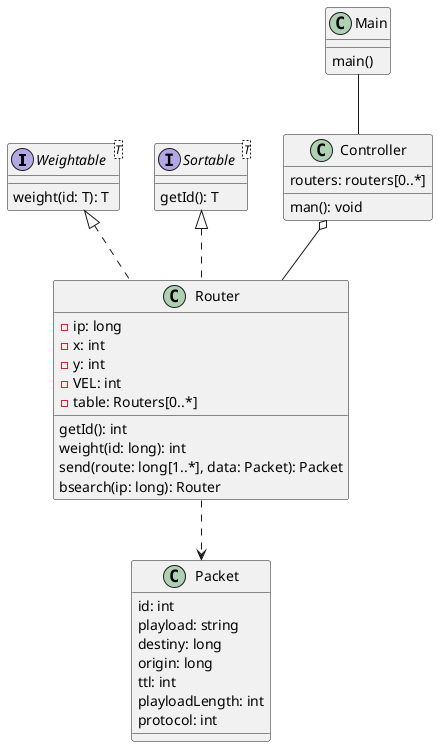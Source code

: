 @startuml

interface Weightable <T> {
	weight(id: T): T
}

interface Sortable <T> {
	getId(): T
}

class Router implements Sortable, Weightable {
	-ip: long
	-x: int
	-y: int
	-VEL: int
	-table: Routers[0..*]

	getId(): int
	weight(id: long): int
	send(route: long[1..*], data: Packet): Packet
	bsearch(ip: long): Router
}

class Packet {
	id: int
	playload: string
	destiny: long
	origin: long
	ttl: int
	playloadLength: int
	protocol: int
}

class Controller {
	routers: routers[0..*]
	man(): void
}

class Main {
	main()
}

Controller o-- Router
Router ..> Packet
Main -- Controller

@enduml


